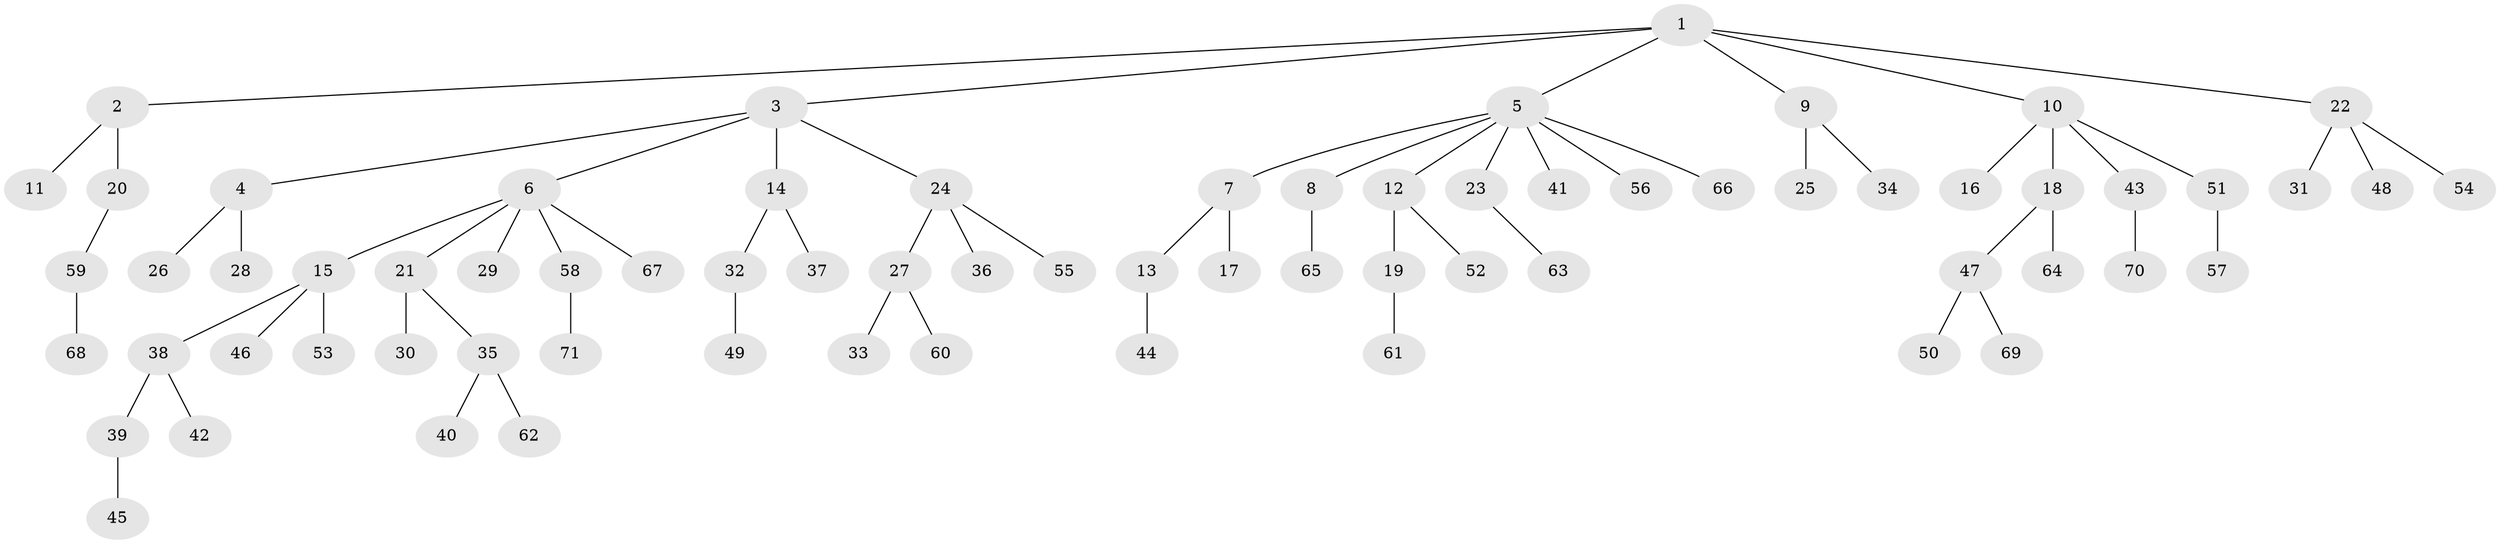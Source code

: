 // Generated by graph-tools (version 1.1) at 2025/15/03/09/25 04:15:30]
// undirected, 71 vertices, 70 edges
graph export_dot {
graph [start="1"]
  node [color=gray90,style=filled];
  1;
  2;
  3;
  4;
  5;
  6;
  7;
  8;
  9;
  10;
  11;
  12;
  13;
  14;
  15;
  16;
  17;
  18;
  19;
  20;
  21;
  22;
  23;
  24;
  25;
  26;
  27;
  28;
  29;
  30;
  31;
  32;
  33;
  34;
  35;
  36;
  37;
  38;
  39;
  40;
  41;
  42;
  43;
  44;
  45;
  46;
  47;
  48;
  49;
  50;
  51;
  52;
  53;
  54;
  55;
  56;
  57;
  58;
  59;
  60;
  61;
  62;
  63;
  64;
  65;
  66;
  67;
  68;
  69;
  70;
  71;
  1 -- 2;
  1 -- 3;
  1 -- 5;
  1 -- 9;
  1 -- 10;
  1 -- 22;
  2 -- 11;
  2 -- 20;
  3 -- 4;
  3 -- 6;
  3 -- 14;
  3 -- 24;
  4 -- 26;
  4 -- 28;
  5 -- 7;
  5 -- 8;
  5 -- 12;
  5 -- 23;
  5 -- 41;
  5 -- 56;
  5 -- 66;
  6 -- 15;
  6 -- 21;
  6 -- 29;
  6 -- 58;
  6 -- 67;
  7 -- 13;
  7 -- 17;
  8 -- 65;
  9 -- 25;
  9 -- 34;
  10 -- 16;
  10 -- 18;
  10 -- 43;
  10 -- 51;
  12 -- 19;
  12 -- 52;
  13 -- 44;
  14 -- 32;
  14 -- 37;
  15 -- 38;
  15 -- 46;
  15 -- 53;
  18 -- 47;
  18 -- 64;
  19 -- 61;
  20 -- 59;
  21 -- 30;
  21 -- 35;
  22 -- 31;
  22 -- 48;
  22 -- 54;
  23 -- 63;
  24 -- 27;
  24 -- 36;
  24 -- 55;
  27 -- 33;
  27 -- 60;
  32 -- 49;
  35 -- 40;
  35 -- 62;
  38 -- 39;
  38 -- 42;
  39 -- 45;
  43 -- 70;
  47 -- 50;
  47 -- 69;
  51 -- 57;
  58 -- 71;
  59 -- 68;
}
